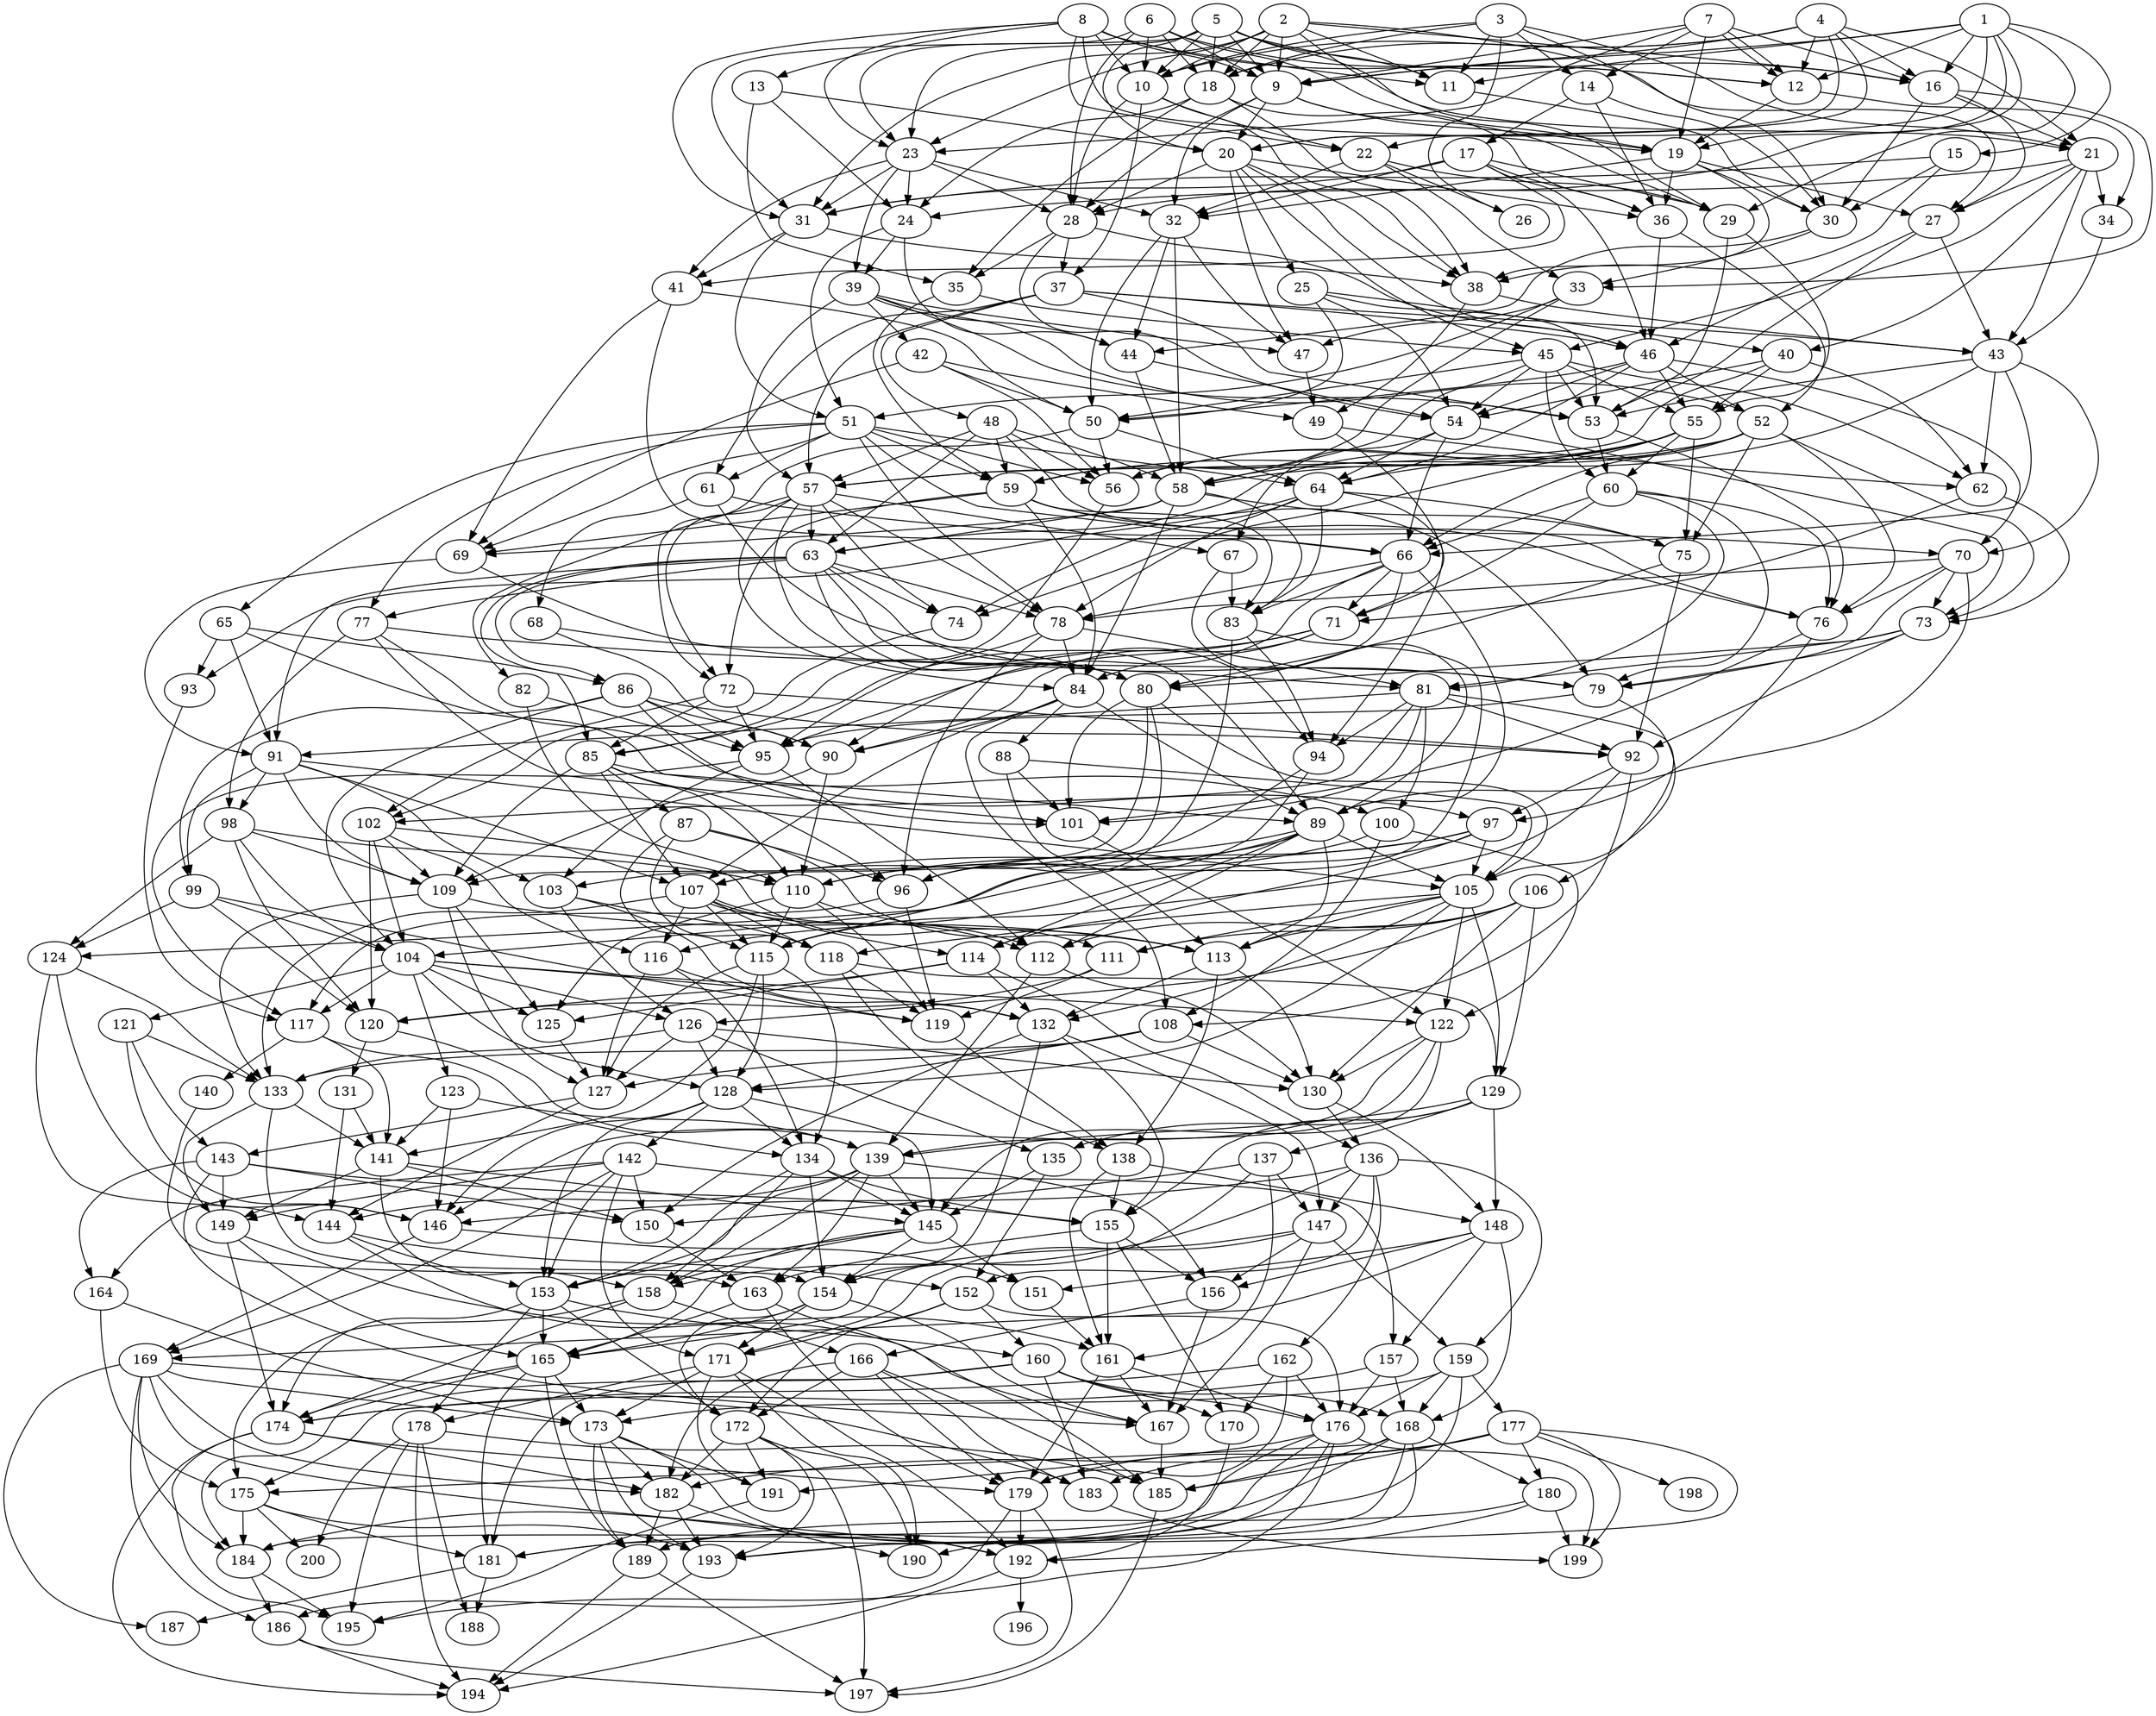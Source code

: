 // DAG automatically generated by daggen at Wed Apr 12 12:20:54 2017
// ./daggen --dot -n 200 --jump=3 --fat=0.4 --regularity=0.8 --density=0.8 
digraph G {
  1 [size="113794220667", alpha="0.15"]
  1 -> 9 [size ="209715200"]
  1 -> 11 [size ="209715200"]
  1 -> 12 [size ="209715200"]
  1 -> 15 [size ="209715200"]
  1 -> 16 [size ="209715200"]
  1 -> 19 [size ="209715200"]
  1 -> 20 [size ="209715200"]
  1 -> 28 [size ="209715200"]
  1 -> 29 [size ="209715200"]
  2 [size="8589934592", alpha="0.05"]
  2 -> 9 [size ="33554432"]
  2 -> 10 [size ="33554432"]
  2 -> 11 [size ="33554432"]
  2 -> 16 [size ="33554432"]
  2 -> 18 [size ="33554432"]
  2 -> 23 [size ="33554432"]
  2 -> 27 [size ="33554432"]
  2 -> 29 [size ="33554432"]
  2 -> 31 [size ="33554432"]
  3 [size="89375916528", alpha="0.05"]
  3 -> 10 [size ="134217728"]
  3 -> 11 [size ="134217728"]
  3 -> 14 [size ="134217728"]
  3 -> 18 [size ="134217728"]
  3 -> 21 [size ="134217728"]
  3 -> 26 [size ="134217728"]
  3 -> 30 [size ="134217728"]
  4 [size="15285527002", alpha="0.06"]
  4 -> 9 [size ="411041792"]
  4 -> 10 [size ="411041792"]
  4 -> 12 [size ="411041792"]
  4 -> 16 [size ="411041792"]
  4 -> 18 [size ="411041792"]
  4 -> 20 [size ="411041792"]
  4 -> 21 [size ="411041792"]
  4 -> 22 [size ="411041792"]
  5 [size="231928233984", alpha="0.09"]
  5 -> 9 [size ="301989888"]
  5 -> 10 [size ="301989888"]
  5 -> 11 [size ="301989888"]
  5 -> 16 [size ="301989888"]
  5 -> 18 [size ="301989888"]
  5 -> 20 [size ="301989888"]
  5 -> 21 [size ="301989888"]
  5 -> 23 [size ="301989888"]
  5 -> 31 [size ="301989888"]
  6 [size="28991029248", alpha="0.11"]
  6 -> 9 [size ="75497472"]
  6 -> 10 [size ="75497472"]
  6 -> 12 [size ="75497472"]
  6 -> 18 [size ="75497472"]
  6 -> 19 [size ="75497472"]
  6 -> 23 [size ="75497472"]
  6 -> 28 [size ="75497472"]
  7 [size="507343250080", alpha="0.01"]
  7 -> 9 [size ="411041792"]
  7 -> 12 [size ="411041792"]
  7 -> 12 [size ="411041792"]
  7 -> 14 [size ="411041792"]
  7 -> 16 [size ="411041792"]
  7 -> 19 [size ="411041792"]
  7 -> 23 [size ="411041792"]
  8 [size="17966110706", alpha="0.09"]
  8 -> 9 [size ="33554432"]
  8 -> 10 [size ="33554432"]
  8 -> 11 [size ="33554432"]
  8 -> 12 [size ="33554432"]
  8 -> 13 [size ="33554432"]
  8 -> 19 [size ="33554432"]
  8 -> 22 [size ="33554432"]
  8 -> 23 [size ="33554432"]
  8 -> 31 [size ="33554432"]
  9 [size="17024783267", alpha="0.11"]
  9 -> 19 [size ="301989888"]
  9 -> 20 [size ="301989888"]
  9 -> 28 [size ="301989888"]
  9 -> 29 [size ="301989888"]
  9 -> 32 [size ="301989888"]
  10 [size="87130577422", alpha="0.10"]
  10 -> 22 [size ="75497472"]
  10 -> 28 [size ="75497472"]
  10 -> 37 [size ="75497472"]
  10 -> 38 [size ="75497472"]
  11 [size="1328759515", alpha="0.15"]
  11 -> 30 [size ="33554432"]
  12 [size="37610598127", alpha="0.11"]
  12 -> 19 [size ="33554432"]
  12 -> 34 [size ="33554432"]
  13 [size="68719476736", alpha="0.09"]
  13 -> 20 [size ="134217728"]
  13 -> 24 [size ="134217728"]
  13 -> 35 [size ="134217728"]
  14 [size="68719476736", alpha="0.19"]
  14 -> 17 [size ="134217728"]
  14 -> 30 [size ="134217728"]
  14 -> 36 [size ="134217728"]
  15 [size="549755813888", alpha="0.16"]
  15 -> 30 [size ="536870912"]
  15 -> 31 [size ="536870912"]
  15 -> 38 [size ="536870912"]
  16 [size="12898577178", alpha="0.05"]
  16 -> 21 [size ="536870912"]
  16 -> 27 [size ="536870912"]
  16 -> 30 [size ="536870912"]
  16 -> 33 [size ="536870912"]
  17 [size="60132840224", alpha="0.07"]
  17 -> 29 [size ="75497472"]
  17 -> 31 [size ="75497472"]
  17 -> 32 [size ="75497472"]
  17 -> 36 [size ="75497472"]
  17 -> 41 [size ="75497472"]
  17 -> 46 [size ="75497472"]
  18 [size="28991029248", alpha="0.06"]
  18 -> 24 [size ="75497472"]
  18 -> 35 [size ="75497472"]
  18 -> 36 [size ="75497472"]
  18 -> 38 [size ="75497472"]
  19 [size="28991029248", alpha="0.06"]
  19 -> 27 [size ="75497472"]
  19 -> 30 [size ="75497472"]
  19 -> 32 [size ="75497472"]
  19 -> 36 [size ="75497472"]
  19 -> 38 [size ="75497472"]
  20 [size="2744441707", alpha="0.13"]
  20 -> 25 [size ="209715200"]
  20 -> 28 [size ="209715200"]
  20 -> 36 [size ="209715200"]
  20 -> 38 [size ="209715200"]
  20 -> 45 [size ="209715200"]
  20 -> 46 [size ="209715200"]
  20 -> 47 [size ="209715200"]
  21 [size="94186675762", alpha="0.10"]
  21 -> 24 [size ="75497472"]
  21 -> 27 [size ="75497472"]
  21 -> 34 [size ="75497472"]
  21 -> 40 [size ="75497472"]
  21 -> 43 [size ="75497472"]
  21 -> 45 [size ="75497472"]
  22 [size="256422206993", alpha="0.12"]
  22 -> 26 [size ="679477248"]
  22 -> 29 [size ="679477248"]
  22 -> 32 [size ="679477248"]
  22 -> 33 [size ="679477248"]
  23 [size="9447169420", alpha="0.05"]
  23 -> 24 [size ="301989888"]
  23 -> 28 [size ="301989888"]
  23 -> 31 [size ="301989888"]
  23 -> 32 [size ="301989888"]
  23 -> 39 [size ="301989888"]
  23 -> 41 [size ="301989888"]
  24 [size="23898174570", alpha="0.17"]
  24 -> 39 [size ="536870912"]
  24 -> 44 [size ="536870912"]
  24 -> 51 [size ="536870912"]
  25 [size="47515757938", alpha="0.07"]
  25 -> 40 [size ="75497472"]
  25 -> 50 [size ="75497472"]
  25 -> 53 [size ="75497472"]
  25 -> 54 [size ="75497472"]
  26 [size="8530906022", alpha="0.03"]
  27 [size="19396215025", alpha="0.20"]
  27 -> 43 [size ="411041792"]
  27 -> 46 [size ="411041792"]
  27 -> 53 [size ="411041792"]
  28 [size="407481523362", alpha="0.19"]
  28 -> 35 [size ="679477248"]
  28 -> 37 [size ="679477248"]
  28 -> 46 [size ="679477248"]
  28 -> 54 [size ="679477248"]
  29 [size="1649418914", alpha="0.19"]
  29 -> 53 [size ="33554432"]
  29 -> 55 [size ="33554432"]
  30 [size="1005287963796", alpha="0.08"]
  30 -> 33 [size ="679477248"]
  30 -> 44 [size ="679477248"]
  31 [size="193208477220", alpha="0.20"]
  31 -> 38 [size ="134217728"]
  31 -> 41 [size ="134217728"]
  31 -> 51 [size ="134217728"]
  32 [size="368293445632", alpha="0.14"]
  32 -> 44 [size ="411041792"]
  32 -> 47 [size ="411041792"]
  32 -> 50 [size ="411041792"]
  32 -> 58 [size ="411041792"]
  33 [size="75637103240", alpha="0.10"]
  33 -> 47 [size ="301989888"]
  33 -> 51 [size ="301989888"]
  33 -> 59 [size ="301989888"]
  34 [size="8589934592", alpha="0.14"]
  34 -> 43 [size ="33554432"]
  35 [size="65898052892", alpha="0.04"]
  35 -> 45 [size ="209715200"]
  35 -> 59 [size ="209715200"]
  36 [size="133264297806", alpha="0.09"]
  36 -> 46 [size ="209715200"]
  36 -> 52 [size ="209715200"]
  37 [size="8589934592", alpha="0.18"]
  37 -> 43 [size ="33554432"]
  37 -> 46 [size ="33554432"]
  37 -> 48 [size ="33554432"]
  37 -> 53 [size ="33554432"]
  37 -> 57 [size ="33554432"]
  37 -> 61 [size ="33554432"]
  38 [size="134217728000", alpha="0.14"]
  38 -> 43 [size ="209715200"]
  38 -> 49 [size ="209715200"]
  39 [size="41134690951", alpha="0.08"]
  39 -> 42 [size ="679477248"]
  39 -> 44 [size ="679477248"]
  39 -> 47 [size ="679477248"]
  39 -> 52 [size ="679477248"]
  39 -> 53 [size ="679477248"]
  39 -> 57 [size ="679477248"]
  40 [size="1234772224", alpha="0.12"]
  40 -> 54 [size ="33554432"]
  40 -> 55 [size ="33554432"]
  40 -> 57 [size ="33554432"]
  40 -> 62 [size ="33554432"]
  41 [size="123207945342", alpha="0.12"]
  41 -> 50 [size ="301989888"]
  41 -> 66 [size ="301989888"]
  41 -> 69 [size ="301989888"]
  42 [size="895489266352", alpha="0.05"]
  42 -> 49 [size ="679477248"]
  42 -> 50 [size ="679477248"]
  42 -> 56 [size ="679477248"]
  42 -> 69 [size ="679477248"]
  43 [size="782757789696", alpha="0.04"]
  43 -> 53 [size ="679477248"]
  43 -> 58 [size ="679477248"]
  43 -> 62 [size ="679477248"]
  43 -> 66 [size ="679477248"]
  43 -> 70 [size ="679477248"]
  44 [size="130355656644", alpha="0.07"]
  44 -> 54 [size ="134217728"]
  44 -> 58 [size ="134217728"]
  45 [size="109720956507", alpha="0.12"]
  45 -> 50 [size ="75497472"]
  45 -> 53 [size ="75497472"]
  45 -> 54 [size ="75497472"]
  45 -> 55 [size ="75497472"]
  45 -> 58 [size ="75497472"]
  45 -> 60 [size ="75497472"]
  45 -> 62 [size ="75497472"]
  46 [size="707313074183", alpha="0.14"]
  46 -> 50 [size ="679477248"]
  46 -> 52 [size ="679477248"]
  46 -> 54 [size ="679477248"]
  46 -> 55 [size ="679477248"]
  46 -> 64 [size ="679477248"]
  46 -> 70 [size ="679477248"]
  47 [size="18850834487", alpha="0.12"]
  47 -> 49 [size ="301989888"]
  48 [size="231928233984", alpha="0.01"]
  48 -> 56 [size ="301989888"]
  48 -> 57 [size ="301989888"]
  48 -> 58 [size ="301989888"]
  48 -> 59 [size ="301989888"]
  48 -> 63 [size ="301989888"]
  48 -> 76 [size ="301989888"]
  49 [size="134217728000", alpha="0.04"]
  49 -> 62 [size ="209715200"]
  49 -> 71 [size ="209715200"]
  50 [size="8589934592", alpha="0.18"]
  50 -> 56 [size ="33554432"]
  50 -> 64 [size ="33554432"]
  50 -> 72 [size ="33554432"]
  51 [size="1272553120030", alpha="0.06"]
  51 -> 56 [size ="838860800"]
  51 -> 59 [size ="838860800"]
  51 -> 61 [size ="838860800"]
  51 -> 64 [size ="838860800"]
  51 -> 65 [size ="838860800"]
  51 -> 66 [size ="838860800"]
  51 -> 69 [size ="838860800"]
  51 -> 77 [size ="838860800"]
  51 -> 78 [size ="838860800"]
  52 [size="231928233984", alpha="0.12"]
  52 -> 56 [size ="301989888"]
  52 -> 57 [size ="301989888"]
  52 -> 63 [size ="301989888"]
  52 -> 66 [size ="301989888"]
  52 -> 73 [size ="301989888"]
  52 -> 75 [size ="301989888"]
  52 -> 76 [size ="301989888"]
  53 [size="32891079932", alpha="0.11"]
  53 -> 60 [size ="536870912"]
  53 -> 76 [size ="536870912"]
  54 [size="231928233984", alpha="0.00"]
  54 -> 64 [size ="301989888"]
  54 -> 66 [size ="301989888"]
  54 -> 67 [size ="301989888"]
  54 -> 73 [size ="301989888"]
  55 [size="140424517277", alpha="0.19"]
  55 -> 56 [size ="209715200"]
  55 -> 58 [size ="209715200"]
  55 -> 59 [size ="209715200"]
  55 -> 60 [size ="209715200"]
  55 -> 64 [size ="209715200"]
  55 -> 74 [size ="209715200"]
  55 -> 75 [size ="209715200"]
  56 [size="231928233984", alpha="0.17"]
  56 -> 85 [size ="301989888"]
  57 [size="28991029248", alpha="0.06"]
  57 -> 63 [size ="75497472"]
  57 -> 67 [size ="75497472"]
  57 -> 72 [size ="75497472"]
  57 -> 74 [size ="75497472"]
  57 -> 78 [size ="75497472"]
  57 -> 80 [size ="75497472"]
  57 -> 82 [size ="75497472"]
  57 -> 84 [size ="75497472"]
  58 [size="14448568940", alpha="0.12"]
  58 -> 63 [size ="411041792"]
  58 -> 69 [size ="411041792"]
  58 -> 75 [size ="411041792"]
  58 -> 83 [size ="411041792"]
  58 -> 84 [size ="411041792"]
  59 [size="132842740445", alpha="0.16"]
  59 -> 69 [size ="209715200"]
  59 -> 72 [size ="209715200"]
  59 -> 76 [size ="209715200"]
  59 -> 79 [size ="209715200"]
  59 -> 83 [size ="209715200"]
  59 -> 84 [size ="209715200"]
  60 [size="1337000164", alpha="0.15"]
  60 -> 66 [size ="33554432"]
  60 -> 71 [size ="33554432"]
  60 -> 76 [size ="33554432"]
  60 -> 79 [size ="33554432"]
  60 -> 81 [size ="33554432"]
  61 [size="231928233984", alpha="0.01"]
  61 -> 68 [size ="301989888"]
  61 -> 70 [size ="301989888"]
  61 -> 79 [size ="301989888"]
  62 [size="8589934592", alpha="0.10"]
  62 -> 71 [size ="33554432"]
  62 -> 73 [size ="33554432"]
  63 [size="1022643439757", alpha="0.09"]
  63 -> 74 [size ="838860800"]
  63 -> 77 [size ="838860800"]
  63 -> 78 [size ="838860800"]
  63 -> 80 [size ="838860800"]
  63 -> 85 [size ="838860800"]
  63 -> 86 [size ="838860800"]
  63 -> 89 [size ="838860800"]
  63 -> 91 [size ="838860800"]
  63 -> 94 [size ="838860800"]
  64 [size="9384704330", alpha="0.15"]
  64 -> 74 [size ="301989888"]
  64 -> 75 [size ="301989888"]
  64 -> 78 [size ="301989888"]
  64 -> 83 [size ="301989888"]
  64 -> 93 [size ="301989888"]
  64 -> 94 [size ="301989888"]
  65 [size="8589934592", alpha="0.13"]
  65 -> 86 [size ="33554432"]
  65 -> 89 [size ="33554432"]
  65 -> 91 [size ="33554432"]
  65 -> 93 [size ="33554432"]
  66 [size="782757789696", alpha="0.04"]
  66 -> 71 [size ="679477248"]
  66 -> 78 [size ="679477248"]
  66 -> 80 [size ="679477248"]
  66 -> 83 [size ="679477248"]
  66 -> 89 [size ="679477248"]
  66 -> 90 [size ="679477248"]
  67 [size="4392397038", alpha="0.12"]
  67 -> 83 [size ="301989888"]
  67 -> 89 [size ="301989888"]
  68 [size="549755813888", alpha="0.04"]
  68 -> 80 [size ="536870912"]
  68 -> 90 [size ="536870912"]
  69 [size="31597703836", alpha="0.02"]
  69 -> 79 [size ="33554432"]
  69 -> 91 [size ="33554432"]
  70 [size="28991029248", alpha="0.02"]
  70 -> 73 [size ="75497472"]
  70 -> 76 [size ="75497472"]
  70 -> 78 [size ="75497472"]
  70 -> 79 [size ="75497472"]
  70 -> 89 [size ="75497472"]
  71 [size="261886852980", alpha="0.10"]
  71 -> 84 [size ="838860800"]
  71 -> 85 [size ="838860800"]
  71 -> 90 [size ="838860800"]
  71 -> 95 [size ="838860800"]
  72 [size="16477763954", alpha="0.10"]
  72 -> 85 [size ="301989888"]
  72 -> 92 [size ="301989888"]
  72 -> 95 [size ="301989888"]
  72 -> 102 [size ="301989888"]
  73 [size="36885509421", alpha="0.01"]
  73 -> 79 [size ="75497472"]
  73 -> 80 [size ="75497472"]
  73 -> 81 [size ="75497472"]
  73 -> 92 [size ="75497472"]
  74 [size="221666674442", alpha="0.20"]
  74 -> 102 [size ="301989888"]
  75 [size="231928233984", alpha="0.04"]
  75 -> 80 [size ="301989888"]
  75 -> 92 [size ="301989888"]
  76 [size="798787973360", alpha="0.14"]
  76 -> 97 [size ="536870912"]
  76 -> 101 [size ="536870912"]
  77 [size="12983897519", alpha="0.14"]
  77 -> 81 [size ="301989888"]
  77 -> 97 [size ="301989888"]
  77 -> 98 [size ="301989888"]
  77 -> 101 [size ="301989888"]
  78 [size="26571027028", alpha="0.18"]
  78 -> 81 [size ="838860800"]
  78 -> 84 [size ="838860800"]
  78 -> 95 [size ="838860800"]
  78 -> 96 [size ="838860800"]
  79 [size="7510040734", alpha="0.19"]
  79 -> 95 [size ="301989888"]
  79 -> 105 [size ="301989888"]
  80 [size="28991029248", alpha="0.06"]
  80 -> 101 [size ="75497472"]
  80 -> 103 [size ="75497472"]
  80 -> 105 [size ="75497472"]
  80 -> 109 [size ="75497472"]
  81 [size="29539701217", alpha="0.06"]
  81 -> 91 [size ="679477248"]
  81 -> 92 [size ="679477248"]
  81 -> 94 [size ="679477248"]
  81 -> 100 [size ="679477248"]
  81 -> 101 [size ="679477248"]
  81 -> 102 [size ="679477248"]
  81 -> 106 [size ="679477248"]
  82 [size="8589934592", alpha="0.10"]
  82 -> 95 [size ="33554432"]
  82 -> 110 [size ="33554432"]
  83 [size="978481733498", alpha="0.10"]
  83 -> 94 [size ="679477248"]
  83 -> 96 [size ="679477248"]
  83 -> 104 [size ="679477248"]
  84 [size="168073994556", alpha="0.04"]
  84 -> 88 [size ="536870912"]
  84 -> 89 [size ="536870912"]
  84 -> 90 [size ="536870912"]
  84 -> 107 [size ="536870912"]
  84 -> 108 [size ="536870912"]
  85 [size="549755813888", alpha="0.12"]
  85 -> 87 [size ="536870912"]
  85 -> 96 [size ="536870912"]
  85 -> 100 [size ="536870912"]
  85 -> 107 [size ="536870912"]
  85 -> 109 [size ="536870912"]
  85 -> 110 [size ="536870912"]
  86 [size="134217728000", alpha="0.18"]
  86 -> 90 [size ="209715200"]
  86 -> 92 [size ="209715200"]
  86 -> 95 [size ="209715200"]
  86 -> 99 [size ="209715200"]
  86 -> 101 [size ="209715200"]
  86 -> 104 [size ="209715200"]
  87 [size="1073741824000", alpha="0.02"]
  87 -> 96 [size ="838860800"]
  87 -> 113 [size ="838860800"]
  87 -> 115 [size ="838860800"]
  87 -> 118 [size ="838860800"]
  88 [size="8474292826", alpha="0.05"]
  88 -> 101 [size ="301989888"]
  88 -> 105 [size ="301989888"]
  88 -> 113 [size ="301989888"]
  89 [size="43244984722", alpha="0.00"]
  89 -> 96 [size ="838860800"]
  89 -> 105 [size ="838860800"]
  89 -> 110 [size ="838860800"]
  89 -> 112 [size ="838860800"]
  89 -> 113 [size ="838860800"]
  89 -> 114 [size ="838860800"]
  89 -> 115 [size ="838860800"]
  90 [size="11298615783", alpha="0.04"]
  90 -> 109 [size ="209715200"]
  90 -> 110 [size ="209715200"]
  91 [size="199611640940", alpha="0.07"]
  91 -> 98 [size ="411041792"]
  91 -> 99 [size ="411041792"]
  91 -> 103 [size ="411041792"]
  91 -> 105 [size ="411041792"]
  91 -> 107 [size ="411041792"]
  91 -> 109 [size ="411041792"]
  92 [size="182399859540", alpha="0.19"]
  92 -> 97 [size ="134217728"]
  92 -> 108 [size ="134217728"]
  92 -> 115 [size ="134217728"]
  93 [size="23546424785", alpha="0.06"]
  93 -> 117 [size ="679477248"]
  94 [size="859536571", alpha="0.02"]
  94 -> 96 [size ="75497472"]
  94 -> 107 [size ="75497472"]
  95 [size="269563925528", alpha="0.07"]
  95 -> 103 [size ="838860800"]
  95 -> 112 [size ="838860800"]
  95 -> 117 [size ="838860800"]
  96 [size="9378932206", alpha="0.08"]
  96 -> 117 [size ="209715200"]
  96 -> 119 [size ="209715200"]
  97 [size="134217728000", alpha="0.16"]
  97 -> 105 [size ="209715200"]
  97 -> 107 [size ="209715200"]
  97 -> 114 [size ="209715200"]
  97 -> 116 [size ="209715200"]
  97 -> 124 [size ="209715200"]
  98 [size="44547978404", alpha="0.13"]
  98 -> 104 [size ="33554432"]
  98 -> 109 [size ="33554432"]
  98 -> 110 [size ="33554432"]
  98 -> 120 [size ="33554432"]
  98 -> 124 [size ="33554432"]
  99 [size="28991029248", alpha="0.08"]
  99 -> 104 [size ="75497472"]
  99 -> 119 [size ="75497472"]
  99 -> 120 [size ="75497472"]
  99 -> 124 [size ="75497472"]
  100 [size="316012754217", alpha="0.08"]
  100 -> 108 [size ="301989888"]
  100 -> 110 [size ="301989888"]
  100 -> 122 [size ="301989888"]
  101 [size="2031398449", alpha="0.04"]
  101 -> 122 [size ="33554432"]
  102 [size="1257226552907", alpha="0.18"]
  102 -> 104 [size ="838860800"]
  102 -> 109 [size ="838860800"]
  102 -> 111 [size ="838860800"]
  102 -> 116 [size ="838860800"]
  102 -> 120 [size ="838860800"]
  103 [size="897886677333", alpha="0.07"]
  103 -> 118 [size ="838860800"]
  103 -> 126 [size ="838860800"]
  103 -> 132 [size ="838860800"]
  104 [size="189960385128", alpha="0.13"]
  104 -> 117 [size ="134217728"]
  104 -> 121 [size ="134217728"]
  104 -> 122 [size ="134217728"]
  104 -> 123 [size ="134217728"]
  104 -> 125 [size ="134217728"]
  104 -> 126 [size ="134217728"]
  104 -> 128 [size ="134217728"]
  104 -> 132 [size ="134217728"]
  105 [size="8589934592", alpha="0.02"]
  105 -> 111 [size ="33554432"]
  105 -> 113 [size ="33554432"]
  105 -> 118 [size ="33554432"]
  105 -> 122 [size ="33554432"]
  105 -> 128 [size ="33554432"]
  105 -> 129 [size ="33554432"]
  105 -> 132 [size ="33554432"]
  106 [size="55830623361", alpha="0.06"]
  106 -> 111 [size ="75497472"]
  106 -> 112 [size ="75497472"]
  106 -> 113 [size ="75497472"]
  106 -> 126 [size ="75497472"]
  106 -> 129 [size ="75497472"]
  106 -> 130 [size ="75497472"]
  107 [size="37999822174", alpha="0.12"]
  107 -> 112 [size ="33554432"]
  107 -> 112 [size ="33554432"]
  107 -> 114 [size ="33554432"]
  107 -> 115 [size ="33554432"]
  107 -> 116 [size ="33554432"]
  107 -> 118 [size ="33554432"]
  107 -> 133 [size ="33554432"]
  108 [size="52820542742", alpha="0.09"]
  108 -> 127 [size ="209715200"]
  108 -> 128 [size ="209715200"]
  108 -> 130 [size ="209715200"]
  108 -> 133 [size ="209715200"]
  109 [size="971742715816", alpha="0.20"]
  109 -> 113 [size ="838860800"]
  109 -> 125 [size ="838860800"]
  109 -> 127 [size ="838860800"]
  109 -> 133 [size ="838860800"]
  110 [size="231928233984", alpha="0.09"]
  110 -> 113 [size ="301989888"]
  110 -> 115 [size ="301989888"]
  110 -> 119 [size ="301989888"]
  110 -> 125 [size ="301989888"]
  111 [size="7132998666", alpha="0.17"]
  111 -> 119 [size ="411041792"]
  111 -> 120 [size ="411041792"]
  112 [size="29944502728", alpha="0.03"]
  112 -> 130 [size ="33554432"]
  112 -> 139 [size ="33554432"]
  113 [size="1090374387184", alpha="0.19"]
  113 -> 130 [size ="679477248"]
  113 -> 132 [size ="679477248"]
  113 -> 138 [size ="679477248"]
  114 [size="1975343996", alpha="0.09"]
  114 -> 120 [size ="209715200"]
  114 -> 125 [size ="209715200"]
  114 -> 132 [size ="209715200"]
  114 -> 136 [size ="209715200"]
  115 [size="1041796243776", alpha="0.04"]
  115 -> 127 [size ="679477248"]
  115 -> 128 [size ="679477248"]
  115 -> 134 [size ="679477248"]
  115 -> 141 [size ="679477248"]
  116 [size="53684136806", alpha="0.18"]
  116 -> 119 [size ="838860800"]
  116 -> 127 [size ="838860800"]
  116 -> 134 [size ="838860800"]
  117 [size="368293445632", alpha="0.03"]
  117 -> 134 [size ="411041792"]
  117 -> 140 [size ="411041792"]
  117 -> 141 [size ="411041792"]
  118 [size="166721913984", alpha="0.18"]
  118 -> 119 [size ="134217728"]
  118 -> 129 [size ="134217728"]
  118 -> 138 [size ="134217728"]
  119 [size="1073741824000", alpha="0.01"]
  119 -> 138 [size ="838860800"]
  120 [size="1073741824000", alpha="0.15"]
  120 -> 131 [size ="838860800"]
  120 -> 139 [size ="838860800"]
  121 [size="28991029248", alpha="0.11"]
  121 -> 133 [size ="75497472"]
  121 -> 143 [size ="75497472"]
  121 -> 146 [size ="75497472"]
  122 [size="17469913634", alpha="0.06"]
  122 -> 130 [size ="301989888"]
  122 -> 139 [size ="301989888"]
  122 -> 145 [size ="301989888"]
  122 -> 146 [size ="301989888"]
  123 [size="782757789696", alpha="0.14"]
  123 -> 139 [size ="679477248"]
  123 -> 141 [size ="679477248"]
  123 -> 146 [size ="679477248"]
  124 [size="8589934592", alpha="0.13"]
  124 -> 133 [size ="33554432"]
  124 -> 144 [size ="33554432"]
  124 -> 146 [size ="33554432"]
  125 [size="7876092866", alpha="0.15"]
  125 -> 127 [size ="209715200"]
  126 [size="89372425740", alpha="0.05"]
  126 -> 127 [size ="134217728"]
  126 -> 128 [size ="134217728"]
  126 -> 130 [size ="134217728"]
  126 -> 133 [size ="134217728"]
  126 -> 135 [size ="134217728"]
  127 [size="549755813888", alpha="0.13"]
  127 -> 143 [size ="536870912"]
  127 -> 144 [size ="536870912"]
  128 [size="367725305055", alpha="0.16"]
  128 -> 134 [size ="411041792"]
  128 -> 142 [size ="411041792"]
  128 -> 145 [size ="411041792"]
  128 -> 146 [size ="411041792"]
  128 -> 153 [size ="411041792"]
  129 [size="223990200343", alpha="0.09"]
  129 -> 135 [size ="838860800"]
  129 -> 137 [size ="838860800"]
  129 -> 139 [size ="838860800"]
  129 -> 148 [size ="838860800"]
  129 -> 155 [size ="838860800"]
  130 [size="24425950834", alpha="0.14"]
  130 -> 136 [size ="838860800"]
  130 -> 148 [size ="838860800"]
  131 [size="4145923153", alpha="0.09"]
  131 -> 141 [size ="209715200"]
  131 -> 144 [size ="209715200"]
  132 [size="1623801442", alpha="0.14"]
  132 -> 147 [size ="134217728"]
  132 -> 150 [size ="134217728"]
  132 -> 154 [size ="134217728"]
  132 -> 155 [size ="134217728"]
  133 [size="616795761776", alpha="0.18"]
  133 -> 141 [size ="411041792"]
  133 -> 149 [size ="411041792"]
  133 -> 154 [size ="411041792"]
  134 [size="68719476736", alpha="0.19"]
  134 -> 145 [size ="134217728"]
  134 -> 153 [size ="134217728"]
  134 -> 154 [size ="134217728"]
  134 -> 155 [size ="134217728"]
  134 -> 158 [size ="134217728"]
  135 [size="252749750115", alpha="0.03"]
  135 -> 145 [size ="301989888"]
  135 -> 152 [size ="301989888"]
  136 [size="1386297832315", alpha="0.18"]
  136 -> 146 [size ="838860800"]
  136 -> 147 [size ="838860800"]
  136 -> 152 [size ="838860800"]
  136 -> 158 [size ="838860800"]
  136 -> 159 [size ="838860800"]
  136 -> 162 [size ="838860800"]
  137 [size="8589934592", alpha="0.19"]
  137 -> 147 [size ="33554432"]
  137 -> 150 [size ="33554432"]
  137 -> 154 [size ="33554432"]
  137 -> 161 [size ="33554432"]
  138 [size="6109655766", alpha="0.03"]
  138 -> 148 [size ="536870912"]
  138 -> 155 [size ="536870912"]
  138 -> 161 [size ="536870912"]
  139 [size="1646441844", alpha="0.12"]
  139 -> 144 [size ="134217728"]
  139 -> 145 [size ="134217728"]
  139 -> 153 [size ="134217728"]
  139 -> 156 [size ="134217728"]
  139 -> 158 [size ="134217728"]
  139 -> 163 [size ="134217728"]
  140 [size="3484325646", alpha="0.15"]
  140 -> 163 [size ="75497472"]
  141 [size="368293445632", alpha="0.17"]
  141 -> 145 [size ="411041792"]
  141 -> 149 [size ="411041792"]
  141 -> 150 [size ="411041792"]
  141 -> 158 [size ="411041792"]
  142 [size="782757789696", alpha="0.07"]
  142 -> 149 [size ="679477248"]
  142 -> 150 [size ="679477248"]
  142 -> 153 [size ="679477248"]
  142 -> 157 [size ="679477248"]
  142 -> 164 [size ="679477248"]
  142 -> 169 [size ="679477248"]
  142 -> 171 [size ="679477248"]
  143 [size="97829555652", alpha="0.04"]
  143 -> 149 [size ="134217728"]
  143 -> 150 [size ="134217728"]
  143 -> 155 [size ="134217728"]
  143 -> 164 [size ="134217728"]
  143 -> 167 [size ="134217728"]
  144 [size="134217728000", alpha="0.07"]
  144 -> 152 [size ="209715200"]
  144 -> 153 [size ="209715200"]
  144 -> 167 [size ="209715200"]
  145 [size="21206060418", alpha="0.11"]
  145 -> 151 [size ="679477248"]
  145 -> 153 [size ="679477248"]
  145 -> 154 [size ="679477248"]
  145 -> 158 [size ="679477248"]
  145 -> 165 [size ="679477248"]
  146 [size="231928233984", alpha="0.15"]
  146 -> 151 [size ="301989888"]
  146 -> 169 [size ="301989888"]
  147 [size="8589934592", alpha="0.03"]
  147 -> 156 [size ="33554432"]
  147 -> 159 [size ="33554432"]
  147 -> 165 [size ="33554432"]
  147 -> 167 [size ="33554432"]
  147 -> 171 [size ="33554432"]
  148 [size="1073741824000", alpha="0.10"]
  148 -> 151 [size ="838860800"]
  148 -> 156 [size ="838860800"]
  148 -> 157 [size ="838860800"]
  148 -> 168 [size ="838860800"]
  148 -> 169 [size ="838860800"]
  149 [size="205943716201", alpha="0.05"]
  149 -> 161 [size ="209715200"]
  149 -> 165 [size ="209715200"]
  149 -> 174 [size ="209715200"]
  150 [size="3374832652", alpha="0.14"]
  150 -> 163 [size ="209715200"]
  151 [size="4069278906", alpha="0.18"]
  151 -> 161 [size ="301989888"]
  152 [size="25810625869", alpha="0.08"]
  152 -> 160 [size ="411041792"]
  152 -> 171 [size ="411041792"]
  152 -> 172 [size ="411041792"]
  152 -> 176 [size ="411041792"]
  153 [size="8317767026", alpha="0.17"]
  153 -> 160 [size ="209715200"]
  153 -> 165 [size ="209715200"]
  153 -> 172 [size ="209715200"]
  153 -> 174 [size ="209715200"]
  153 -> 178 [size ="209715200"]
  154 [size="231928233984", alpha="0.10"]
  154 -> 165 [size ="301989888"]
  154 -> 167 [size ="301989888"]
  154 -> 171 [size ="301989888"]
  154 -> 172 [size ="301989888"]
  155 [size="782757789696", alpha="0.15"]
  155 -> 156 [size ="679477248"]
  155 -> 161 [size ="679477248"]
  155 -> 163 [size ="679477248"]
  155 -> 170 [size ="679477248"]
  156 [size="421669635207", alpha="0.19"]
  156 -> 166 [size ="411041792"]
  156 -> 167 [size ="411041792"]
  157 [size="28991029248", alpha="0.11"]
  157 -> 168 [size ="75497472"]
  157 -> 174 [size ="75497472"]
  157 -> 176 [size ="75497472"]
  158 [size="27623797240", alpha="0.05"]
  158 -> 166 [size ="536870912"]
  158 -> 174 [size ="536870912"]
  158 -> 175 [size ="536870912"]
  159 [size="9276946354", alpha="0.09"]
  159 -> 168 [size ="679477248"]
  159 -> 173 [size ="679477248"]
  159 -> 176 [size ="679477248"]
  159 -> 177 [size ="679477248"]
  159 -> 181 [size ="679477248"]
  160 [size="24704198332", alpha="0.09"]
  160 -> 168 [size ="33554432"]
  160 -> 170 [size ="33554432"]
  160 -> 175 [size ="33554432"]
  160 -> 176 [size ="33554432"]
  160 -> 181 [size ="33554432"]
  160 -> 183 [size ="33554432"]
  161 [size="1661460615", alpha="0.10"]
  161 -> 167 [size ="33554432"]
  161 -> 176 [size ="33554432"]
  161 -> 179 [size ="33554432"]
  162 [size="197692617132", alpha="0.03"]
  162 -> 170 [size ="134217728"]
  162 -> 174 [size ="134217728"]
  162 -> 176 [size ="134217728"]
  162 -> 179 [size ="134217728"]
  163 [size="1073741824000", alpha="0.09"]
  163 -> 165 [size ="838860800"]
  163 -> 179 [size ="838860800"]
  163 -> 185 [size ="838860800"]
  164 [size="68719476736", alpha="0.08"]
  164 -> 173 [size ="134217728"]
  164 -> 175 [size ="134217728"]
  165 [size="576207632468", alpha="0.09"]
  165 -> 173 [size ="536870912"]
  165 -> 174 [size ="536870912"]
  165 -> 181 [size ="536870912"]
  165 -> 184 [size ="536870912"]
  165 -> 189 [size ="536870912"]
  166 [size="85753845695", alpha="0.05"]
  166 -> 172 [size ="209715200"]
  166 -> 179 [size ="209715200"]
  166 -> 182 [size ="209715200"]
  166 -> 183 [size ="209715200"]
  166 -> 185 [size ="209715200"]
  167 [size="7763811350", alpha="0.07"]
  167 -> 185 [size ="134217728"]
  168 [size="134217728000", alpha="0.07"]
  168 -> 175 [size ="209715200"]
  168 -> 180 [size ="209715200"]
  168 -> 184 [size ="209715200"]
  168 -> 185 [size ="209715200"]
  168 -> 190 [size ="209715200"]
  168 -> 193 [size ="209715200"]
  169 [size="52124736576", alpha="0.11"]
  169 -> 173 [size ="134217728"]
  169 -> 182 [size ="134217728"]
  169 -> 183 [size ="134217728"]
  169 -> 184 [size ="134217728"]
  169 -> 186 [size ="134217728"]
  169 -> 187 [size ="134217728"]
  169 -> 192 [size ="134217728"]
  170 [size="1972455139", alpha="0.20"]
  170 -> 192 [size ="33554432"]
  171 [size="368293445632", alpha="0.17"]
  171 -> 173 [size ="411041792"]
  171 -> 178 [size ="411041792"]
  171 -> 190 [size ="411041792"]
  171 -> 191 [size ="411041792"]
  171 -> 192 [size ="411041792"]
  172 [size="549755813888", alpha="0.08"]
  172 -> 182 [size ="536870912"]
  172 -> 190 [size ="536870912"]
  172 -> 191 [size ="536870912"]
  172 -> 193 [size ="536870912"]
  172 -> 197 [size ="536870912"]
  173 [size="231928233984", alpha="0.17"]
  173 -> 182 [size ="301989888"]
  173 -> 189 [size ="301989888"]
  173 -> 191 [size ="301989888"]
  173 -> 192 [size ="301989888"]
  173 -> 193 [size ="301989888"]
  174 [size="205644227349", alpha="0.12"]
  174 -> 179 [size ="209715200"]
  174 -> 182 [size ="209715200"]
  174 -> 194 [size ="209715200"]
  174 -> 195 [size ="209715200"]
  175 [size="231928233984", alpha="0.16"]
  175 -> 181 [size ="301989888"]
  175 -> 184 [size ="301989888"]
  175 -> 193 [size ="301989888"]
  175 -> 200 [size ="301989888"]
  176 [size="159980668536", alpha="0.11"]
  176 -> 181 [size ="134217728"]
  176 -> 184 [size ="134217728"]
  176 -> 189 [size ="134217728"]
  176 -> 191 [size ="134217728"]
  176 -> 195 [size ="134217728"]
  176 -> 199 [size ="134217728"]
  177 [size="9077561441", alpha="0.20"]
  177 -> 179 [size ="838860800"]
  177 -> 180 [size ="838860800"]
  177 -> 182 [size ="838860800"]
  177 -> 183 [size ="838860800"]
  177 -> 185 [size ="838860800"]
  177 -> 193 [size ="838860800"]
  177 -> 198 [size ="838860800"]
  177 -> 199 [size ="838860800"]
  178 [size="1201418513493", alpha="0.11"]
  178 -> 185 [size ="838860800"]
  178 -> 188 [size ="838860800"]
  178 -> 194 [size ="838860800"]
  178 -> 195 [size ="838860800"]
  178 -> 200 [size ="838860800"]
  179 [size="134217728000", alpha="0.03"]
  179 -> 186 [size ="209715200"]
  179 -> 192 [size ="209715200"]
  179 -> 197 [size ="209715200"]
  180 [size="145640460276", alpha="0.15"]
  180 -> 189 [size ="134217728"]
  180 -> 192 [size ="134217728"]
  180 -> 199 [size ="134217728"]
  181 [size="558839704912", alpha="0.04"]
  181 -> 187 [size ="679477248"]
  181 -> 188 [size ="679477248"]
  182 [size="1029007220397", alpha="0.09"]
  182 -> 189 [size ="838860800"]
  182 -> 190 [size ="838860800"]
  182 -> 193 [size ="838860800"]
  183 [size="259174551020", alpha="0.14"]
  183 -> 199 [size ="209715200"]
  184 [size="9355680230", alpha="0.08"]
  184 -> 186 [size ="301989888"]
  184 -> 195 [size ="301989888"]
  185 [size="231928233984", alpha="0.08"]
  185 -> 197 [size ="301989888"]
  186 [size="2119416550", alpha="0.11"]
  186 -> 194 [size ="75497472"]
  186 -> 197 [size ="75497472"]
  187 [size="782757789696", alpha="0.02"]
  188 [size="8589934592", alpha="0.18"]
  189 [size="18623155590", alpha="0.13"]
  189 -> 194 [size ="536870912"]
  189 -> 197 [size ="536870912"]
  190 [size="4529325912", alpha="0.12"]
  191 [size="376867251228", alpha="0.04"]
  191 -> 195 [size ="536870912"]
  192 [size="549755813888", alpha="0.04"]
  192 -> 194 [size ="536870912"]
  192 -> 196 [size ="536870912"]
  193 [size="1073741824000", alpha="0.01"]
  193 -> 194 [size ="838860800"]
  194 [size="133735881156", alpha="0.02"]
  195 [size="1073741824000", alpha="0.00"]
  196 [size="128256422223", alpha="0.05"]
  197 [size="3016842454", alpha="0.14"]
  198 [size="1073741824000", alpha="0.13"]
  199 [size="220347265507", alpha="0.02"]
  200 [size="28991029248", alpha="0.01"]
}
